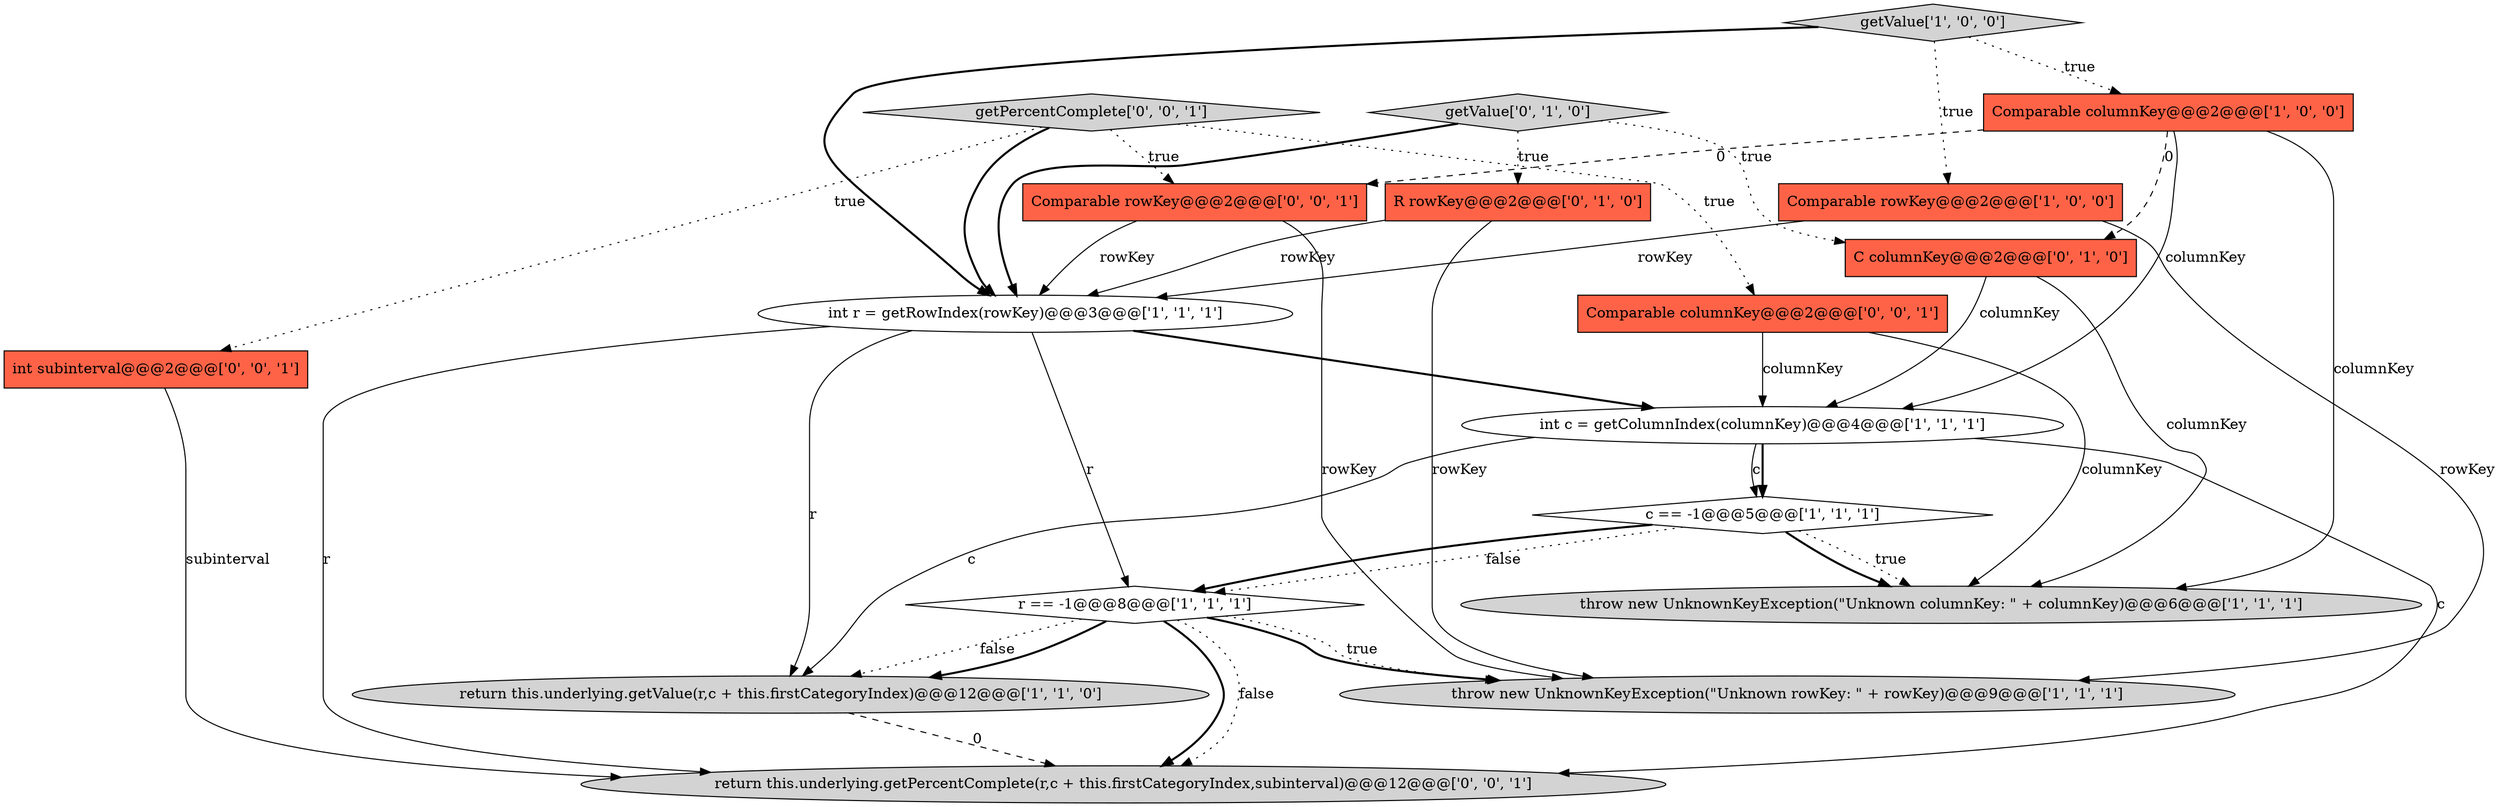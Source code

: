 digraph {
3 [style = filled, label = "int r = getRowIndex(rowKey)@@@3@@@['1', '1', '1']", fillcolor = white, shape = ellipse image = "AAA0AAABBB1BBB"];
9 [style = filled, label = "Comparable columnKey@@@2@@@['1', '0', '0']", fillcolor = tomato, shape = box image = "AAA1AAABBB1BBB"];
16 [style = filled, label = "Comparable rowKey@@@2@@@['0', '0', '1']", fillcolor = tomato, shape = box image = "AAA0AAABBB3BBB"];
17 [style = filled, label = "return this.underlying.getPercentComplete(r,c + this.firstCategoryIndex,subinterval)@@@12@@@['0', '0', '1']", fillcolor = lightgray, shape = ellipse image = "AAA0AAABBB3BBB"];
0 [style = filled, label = "getValue['1', '0', '0']", fillcolor = lightgray, shape = diamond image = "AAA0AAABBB1BBB"];
12 [style = filled, label = "getValue['0', '1', '0']", fillcolor = lightgray, shape = diamond image = "AAA0AAABBB2BBB"];
1 [style = filled, label = "throw new UnknownKeyException(\"Unknown columnKey: \" + columnKey)@@@6@@@['1', '1', '1']", fillcolor = lightgray, shape = ellipse image = "AAA0AAABBB1BBB"];
10 [style = filled, label = "R rowKey@@@2@@@['0', '1', '0']", fillcolor = tomato, shape = box image = "AAA0AAABBB2BBB"];
15 [style = filled, label = "getPercentComplete['0', '0', '1']", fillcolor = lightgray, shape = diamond image = "AAA0AAABBB3BBB"];
2 [style = filled, label = "r == -1@@@8@@@['1', '1', '1']", fillcolor = white, shape = diamond image = "AAA0AAABBB1BBB"];
4 [style = filled, label = "throw new UnknownKeyException(\"Unknown rowKey: \" + rowKey)@@@9@@@['1', '1', '1']", fillcolor = lightgray, shape = ellipse image = "AAA0AAABBB1BBB"];
11 [style = filled, label = "C columnKey@@@2@@@['0', '1', '0']", fillcolor = tomato, shape = box image = "AAA1AAABBB2BBB"];
13 [style = filled, label = "Comparable columnKey@@@2@@@['0', '0', '1']", fillcolor = tomato, shape = box image = "AAA0AAABBB3BBB"];
14 [style = filled, label = "int subinterval@@@2@@@['0', '0', '1']", fillcolor = tomato, shape = box image = "AAA0AAABBB3BBB"];
8 [style = filled, label = "c == -1@@@5@@@['1', '1', '1']", fillcolor = white, shape = diamond image = "AAA0AAABBB1BBB"];
6 [style = filled, label = "Comparable rowKey@@@2@@@['1', '0', '0']", fillcolor = tomato, shape = box image = "AAA0AAABBB1BBB"];
5 [style = filled, label = "return this.underlying.getValue(r,c + this.firstCategoryIndex)@@@12@@@['1', '1', '0']", fillcolor = lightgray, shape = ellipse image = "AAA0AAABBB1BBB"];
7 [style = filled, label = "int c = getColumnIndex(columnKey)@@@4@@@['1', '1', '1']", fillcolor = white, shape = ellipse image = "AAA0AAABBB1BBB"];
3->2 [style = solid, label="r"];
0->3 [style = bold, label=""];
2->17 [style = bold, label=""];
9->1 [style = solid, label="columnKey"];
10->4 [style = solid, label="rowKey"];
11->1 [style = solid, label="columnKey"];
9->16 [style = dashed, label="0"];
7->8 [style = solid, label="c"];
11->7 [style = solid, label="columnKey"];
16->4 [style = solid, label="rowKey"];
7->5 [style = solid, label="c"];
10->3 [style = solid, label="rowKey"];
15->16 [style = dotted, label="true"];
15->14 [style = dotted, label="true"];
7->8 [style = bold, label=""];
15->3 [style = bold, label=""];
2->4 [style = bold, label=""];
0->6 [style = dotted, label="true"];
13->1 [style = solid, label="columnKey"];
8->2 [style = dotted, label="false"];
9->7 [style = solid, label="columnKey"];
7->17 [style = solid, label="c"];
15->13 [style = dotted, label="true"];
12->11 [style = dotted, label="true"];
8->1 [style = bold, label=""];
8->1 [style = dotted, label="true"];
13->7 [style = solid, label="columnKey"];
5->17 [style = dashed, label="0"];
12->10 [style = dotted, label="true"];
8->2 [style = bold, label=""];
3->7 [style = bold, label=""];
2->5 [style = dotted, label="false"];
2->4 [style = dotted, label="true"];
6->3 [style = solid, label="rowKey"];
3->5 [style = solid, label="r"];
16->3 [style = solid, label="rowKey"];
9->11 [style = dashed, label="0"];
12->3 [style = bold, label=""];
3->17 [style = solid, label="r"];
6->4 [style = solid, label="rowKey"];
14->17 [style = solid, label="subinterval"];
0->9 [style = dotted, label="true"];
2->17 [style = dotted, label="false"];
2->5 [style = bold, label=""];
}
